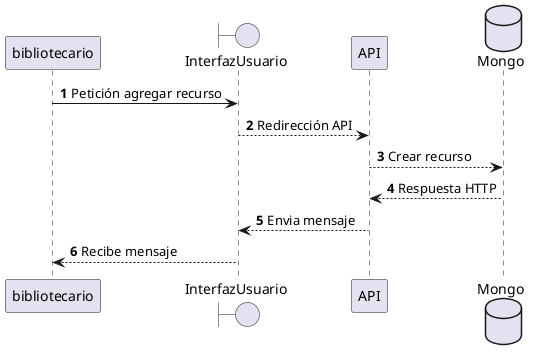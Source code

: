 @startuml
'https://plantuml.com/sequence-diagram
autonumber

participant bibliotecario as user
boundary InterfazUsuario as ui

user -> ui: Petición agregar recurso
ui -->API: Redirección API

database Mongo as db
API --> db: Crear recurso
db --> API: Respuesta HTTP
API --> ui: Envia mensaje
ui --> user: Recibe mensaje
@enduml